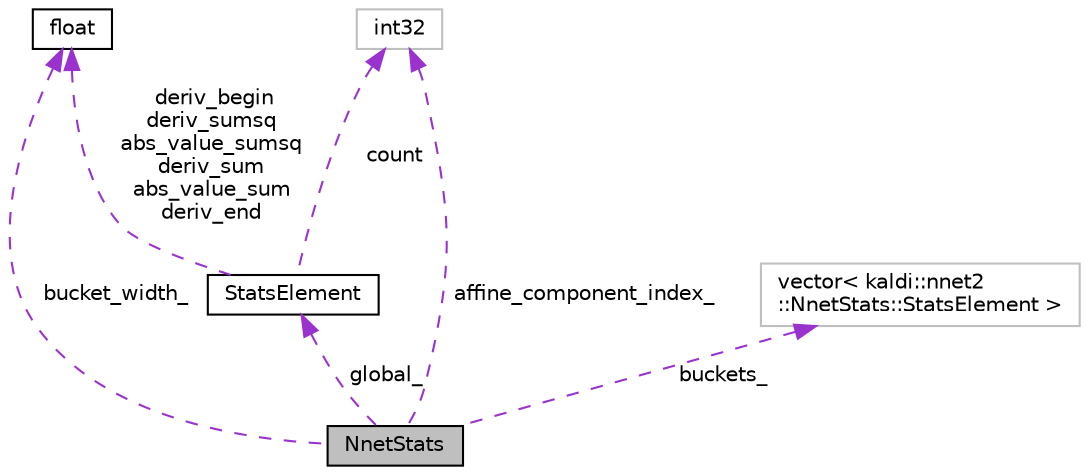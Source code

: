 digraph "NnetStats"
{
  edge [fontname="Helvetica",fontsize="10",labelfontname="Helvetica",labelfontsize="10"];
  node [fontname="Helvetica",fontsize="10",shape=record];
  Node1 [label="NnetStats",height=0.2,width=0.4,color="black", fillcolor="grey75", style="filled", fontcolor="black"];
  Node2 -> Node1 [dir="back",color="darkorchid3",fontsize="10",style="dashed",label=" global_" ,fontname="Helvetica"];
  Node2 [label="StatsElement",height=0.2,width=0.4,color="black", fillcolor="white", style="filled",URL="$structkaldi_1_1nnet2_1_1NnetStats_1_1StatsElement.html"];
  Node3 -> Node2 [dir="back",color="darkorchid3",fontsize="10",style="dashed",label=" deriv_begin\nderiv_sumsq\nabs_value_sumsq\nderiv_sum\nabs_value_sum\nderiv_end" ,fontname="Helvetica"];
  Node3 [label="float",height=0.2,width=0.4,color="black", fillcolor="white", style="filled",URL="$classfloat.html"];
  Node4 -> Node2 [dir="back",color="darkorchid3",fontsize="10",style="dashed",label=" count" ,fontname="Helvetica"];
  Node4 [label="int32",height=0.2,width=0.4,color="grey75", fillcolor="white", style="filled"];
  Node3 -> Node1 [dir="back",color="darkorchid3",fontsize="10",style="dashed",label=" bucket_width_" ,fontname="Helvetica"];
  Node5 -> Node1 [dir="back",color="darkorchid3",fontsize="10",style="dashed",label=" buckets_" ,fontname="Helvetica"];
  Node5 [label="vector\< kaldi::nnet2\l::NnetStats::StatsElement \>",height=0.2,width=0.4,color="grey75", fillcolor="white", style="filled"];
  Node4 -> Node1 [dir="back",color="darkorchid3",fontsize="10",style="dashed",label=" affine_component_index_" ,fontname="Helvetica"];
}
